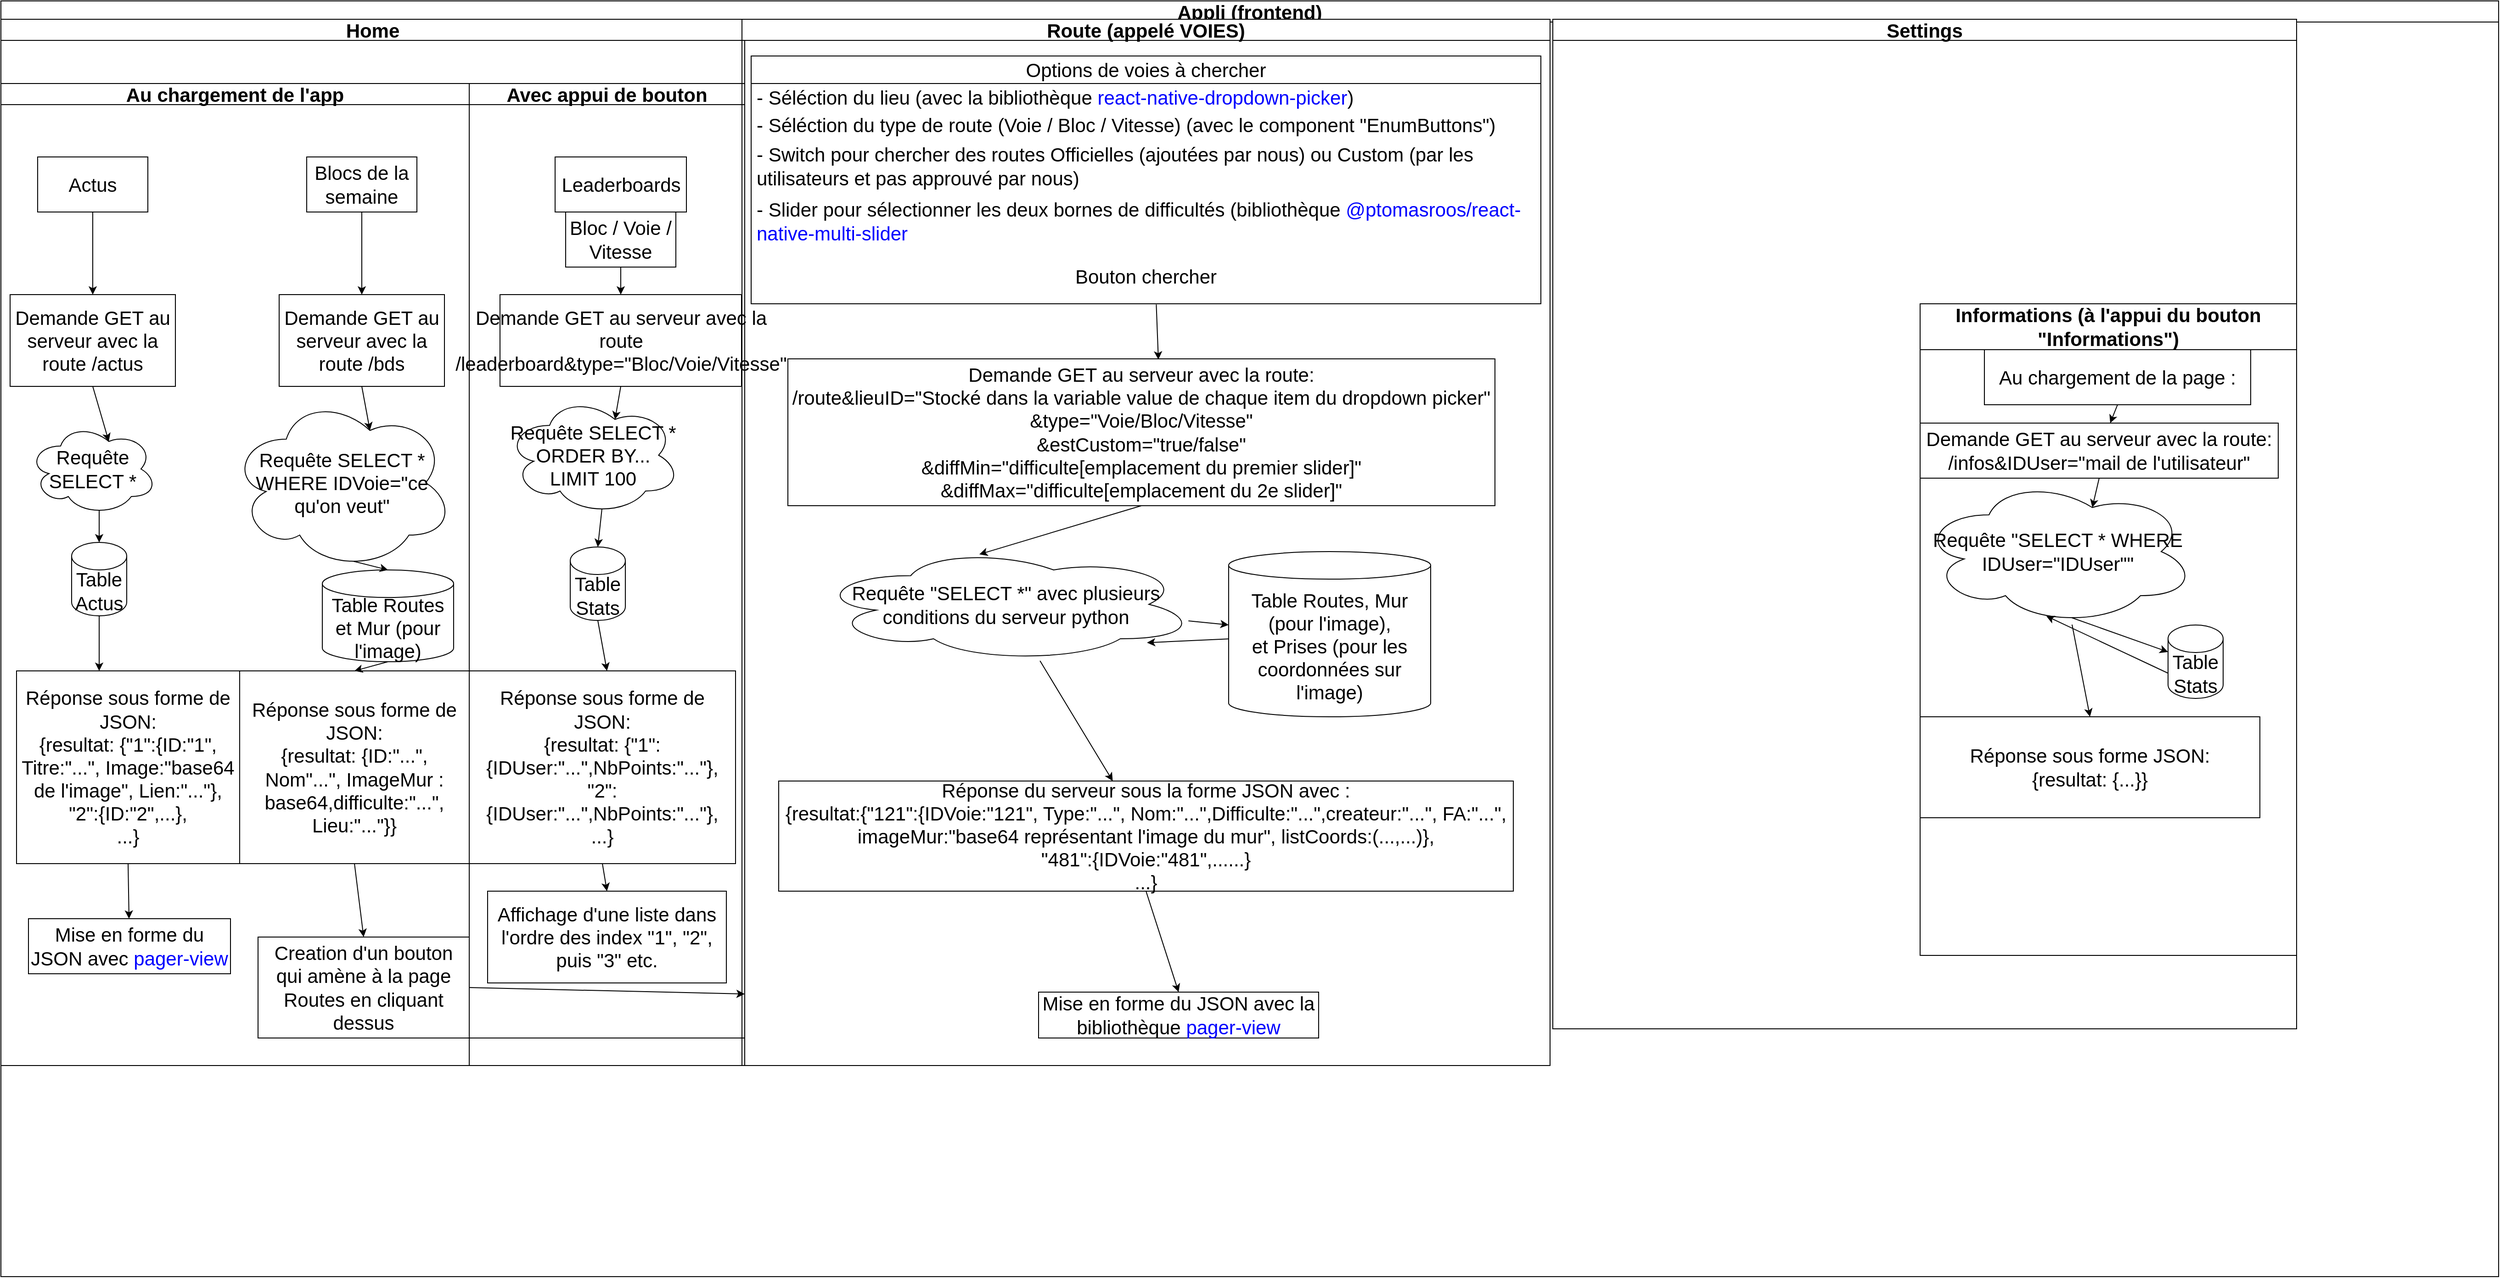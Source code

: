 <mxfile version="20.8.23" type="device"><diagram id="YV44zqDIwSKsmx7tBffe" name="Page-1"><mxGraphModel dx="1714" dy="2052" grid="1" gridSize="10" guides="1" tooltips="1" connect="1" arrows="1" fold="1" page="1" pageScale="1" pageWidth="827" pageHeight="1169" math="0" shadow="0"><root><mxCell id="0"/><mxCell id="1" parent="0"/><mxCell id="-W42Irgka-soBoOe8_JB-7" value="Appli (frontend)" style="swimlane;whiteSpace=wrap;html=1;fontSize=21;" vertex="1" parent="1"><mxGeometry x="20" y="-50" width="2720" height="1390" as="geometry"/></mxCell><mxCell id="-W42Irgka-soBoOe8_JB-3" value="Leaderboards" style="rounded=0;whiteSpace=wrap;html=1;fontSize=21;" vertex="1" parent="-W42Irgka-soBoOe8_JB-7"><mxGeometry x="603.5" y="170" width="143" height="60" as="geometry"/></mxCell><mxCell id="-W42Irgka-soBoOe8_JB-9" value="Demande GET au serveur avec la route /bds" style="rounded=0;whiteSpace=wrap;html=1;fontSize=21;" vertex="1" parent="-W42Irgka-soBoOe8_JB-7"><mxGeometry x="303" y="320" width="180" height="100" as="geometry"/></mxCell><mxCell id="-W42Irgka-soBoOe8_JB-2" value="Demande GET au serveur avec la route /actus" style="rounded=0;whiteSpace=wrap;html=1;fontSize=21;" vertex="1" parent="-W42Irgka-soBoOe8_JB-7"><mxGeometry x="10" y="320" width="180" height="100" as="geometry"/></mxCell><mxCell id="-W42Irgka-soBoOe8_JB-4" value="Bloc / Voie / Vitesse" style="rounded=0;whiteSpace=wrap;html=1;fontSize=21;" vertex="1" parent="-W42Irgka-soBoOe8_JB-7"><mxGeometry x="615" y="230" width="120" height="60" as="geometry"/></mxCell><mxCell id="-W42Irgka-soBoOe8_JB-6" value="Demande GET au serveur avec la route /leaderboard&amp;amp;type=&quot;Bloc/Voie/Vitesse&quot;" style="rounded=0;whiteSpace=wrap;html=1;fontSize=21;" vertex="1" parent="-W42Irgka-soBoOe8_JB-7"><mxGeometry x="543.5" y="320" width="263" height="100" as="geometry"/></mxCell><mxCell id="-W42Irgka-soBoOe8_JB-10" value="Au chargement de l'app" style="swimlane;whiteSpace=wrap;html=1;fontSize=21;" vertex="1" parent="-W42Irgka-soBoOe8_JB-7"><mxGeometry y="90" width="510" height="1070" as="geometry"/></mxCell><mxCell id="-W42Irgka-soBoOe8_JB-11" value="Avec appui de bouton" style="swimlane;whiteSpace=wrap;html=1;fontSize=21;" vertex="1" parent="-W42Irgka-soBoOe8_JB-7"><mxGeometry x="510" y="90" width="300" height="1040" as="geometry"/></mxCell><mxCell id="-W42Irgka-soBoOe8_JB-25" value="" style="endArrow=classic;html=1;rounded=0;fontSize=21;fontColor=#000000;exitX=0.5;exitY=1;exitDx=0;exitDy=0;entryX=0.5;entryY=0;entryDx=0;entryDy=0;" edge="1" parent="-W42Irgka-soBoOe8_JB-7" source="-W42Irgka-soBoOe8_JB-4" target="-W42Irgka-soBoOe8_JB-6"><mxGeometry width="50" height="50" relative="1" as="geometry"><mxPoint x="500" y="350" as="sourcePoint"/><mxPoint x="550" y="300" as="targetPoint"/></mxGeometry></mxCell><mxCell id="-W42Irgka-soBoOe8_JB-36" value="Settings" style="swimlane;whiteSpace=wrap;html=1;fontSize=21;" vertex="1" parent="-W42Irgka-soBoOe8_JB-7"><mxGeometry x="1690" y="20" width="810" height="1100" as="geometry"/></mxCell><mxCell id="-W42Irgka-soBoOe8_JB-39" value="Informations (à l'appui du bouton &quot;Informations&quot;)" style="swimlane;whiteSpace=wrap;html=1;fontSize=21;startSize=50;" vertex="1" parent="-W42Irgka-soBoOe8_JB-36"><mxGeometry x="400" y="310" width="410" height="710" as="geometry"/></mxCell><mxCell id="-W42Irgka-soBoOe8_JB-42" value="&lt;font color=&quot;#000000&quot;&gt;Au chargement de la page : &lt;br&gt;&lt;/font&gt;" style="rounded=0;whiteSpace=wrap;html=1;fontSize=21;fontColor=#0000FF;" vertex="1" parent="-W42Irgka-soBoOe8_JB-39"><mxGeometry x="70" y="50" width="290" height="60" as="geometry"/></mxCell><mxCell id="-W42Irgka-soBoOe8_JB-43" value="&lt;div&gt;Demande GET au serveur avec la route:&lt;/div&gt;/infos&amp;amp;IDUser=&quot;mail de l'utilisateur&quot;" style="rounded=0;whiteSpace=wrap;html=1;fontSize=21;fontColor=#000000;" vertex="1" parent="-W42Irgka-soBoOe8_JB-39"><mxGeometry y="130" width="390" height="60" as="geometry"/></mxCell><mxCell id="-W42Irgka-soBoOe8_JB-69" value="" style="endArrow=classic;html=1;rounded=0;fontSize=21;fontColor=#000000;exitX=0.5;exitY=1;exitDx=0;exitDy=0;" edge="1" parent="-W42Irgka-soBoOe8_JB-39" source="-W42Irgka-soBoOe8_JB-42" target="-W42Irgka-soBoOe8_JB-43"><mxGeometry width="50" height="50" relative="1" as="geometry"><mxPoint y="90" as="sourcePoint"/><mxPoint x="50" y="40" as="targetPoint"/></mxGeometry></mxCell><mxCell id="-W42Irgka-soBoOe8_JB-70" value="Requête &quot;SELECT * WHERE IDUser=&quot;IDUser&quot;&quot;" style="ellipse;shape=cloud;whiteSpace=wrap;html=1;fontSize=21;fontColor=#000000;" vertex="1" parent="-W42Irgka-soBoOe8_JB-39"><mxGeometry y="190" width="300" height="160" as="geometry"/></mxCell><mxCell id="-W42Irgka-soBoOe8_JB-71" value="Table Stats" style="shape=cylinder3;whiteSpace=wrap;html=1;boundedLbl=1;backgroundOutline=1;size=15;fontSize=21;fontColor=#000000;" vertex="1" parent="-W42Irgka-soBoOe8_JB-39"><mxGeometry x="270" y="350" width="60" height="80" as="geometry"/></mxCell><mxCell id="-W42Irgka-soBoOe8_JB-72" value="" style="endArrow=classic;html=1;rounded=0;fontSize=21;fontColor=#000000;exitX=0.5;exitY=1;exitDx=0;exitDy=0;entryX=0.625;entryY=0.2;entryDx=0;entryDy=0;entryPerimeter=0;" edge="1" parent="-W42Irgka-soBoOe8_JB-39" source="-W42Irgka-soBoOe8_JB-43" target="-W42Irgka-soBoOe8_JB-70"><mxGeometry width="50" height="50" relative="1" as="geometry"><mxPoint y="410" as="sourcePoint"/><mxPoint x="50" y="360" as="targetPoint"/></mxGeometry></mxCell><mxCell id="-W42Irgka-soBoOe8_JB-73" value="" style="endArrow=classic;html=1;rounded=0;fontSize=21;fontColor=#000000;exitX=0.55;exitY=0.95;exitDx=0;exitDy=0;exitPerimeter=0;" edge="1" parent="-W42Irgka-soBoOe8_JB-39" source="-W42Irgka-soBoOe8_JB-70" target="-W42Irgka-soBoOe8_JB-71"><mxGeometry width="50" height="50" relative="1" as="geometry"><mxPoint y="410" as="sourcePoint"/><mxPoint x="50" y="360" as="targetPoint"/></mxGeometry></mxCell><mxCell id="-W42Irgka-soBoOe8_JB-74" value="" style="endArrow=classic;html=1;rounded=0;fontSize=21;fontColor=#000000;exitX=0;exitY=0;exitDx=0;exitDy=52.5;exitPerimeter=0;entryX=0.458;entryY=0.939;entryDx=0;entryDy=0;entryPerimeter=0;" edge="1" parent="-W42Irgka-soBoOe8_JB-39" source="-W42Irgka-soBoOe8_JB-71" target="-W42Irgka-soBoOe8_JB-70"><mxGeometry width="50" height="50" relative="1" as="geometry"><mxPoint y="410" as="sourcePoint"/><mxPoint x="50" y="360" as="targetPoint"/></mxGeometry></mxCell><mxCell id="-W42Irgka-soBoOe8_JB-76" value="&lt;div&gt;Réponse sous forme JSON: &lt;br&gt;&lt;/div&gt;&lt;div&gt;{resultat: {...}}&lt;br&gt;&lt;/div&gt;" style="rounded=0;whiteSpace=wrap;html=1;fontSize=21;fontColor=#000000;" vertex="1" parent="-W42Irgka-soBoOe8_JB-39"><mxGeometry y="450" width="370" height="110" as="geometry"/></mxCell><mxCell id="-W42Irgka-soBoOe8_JB-75" value="" style="endArrow=classic;html=1;rounded=0;fontSize=21;fontColor=#000000;entryX=0.5;entryY=0;entryDx=0;entryDy=0;" edge="1" parent="-W42Irgka-soBoOe8_JB-39" source="-W42Irgka-soBoOe8_JB-70" target="-W42Irgka-soBoOe8_JB-76"><mxGeometry width="50" height="50" relative="1" as="geometry"><mxPoint y="410" as="sourcePoint"/><mxPoint x="160" y="450" as="targetPoint"/></mxGeometry></mxCell><mxCell id="-W42Irgka-soBoOe8_JB-12" value="Home" style="swimlane;whiteSpace=wrap;html=1;fontSize=21;" vertex="1" parent="1"><mxGeometry x="20" y="-30" width="810" height="1140" as="geometry"/></mxCell><mxCell id="-W42Irgka-soBoOe8_JB-1" value="Actus" style="rounded=0;whiteSpace=wrap;html=1;fontSize=21;" vertex="1" parent="-W42Irgka-soBoOe8_JB-12"><mxGeometry x="40" y="150" width="120" height="60" as="geometry"/></mxCell><mxCell id="-W42Irgka-soBoOe8_JB-8" value="Blocs de la semaine" style="rounded=0;whiteSpace=wrap;html=1;fontSize=21;" vertex="1" parent="-W42Irgka-soBoOe8_JB-12"><mxGeometry x="333" y="150" width="120" height="60" as="geometry"/></mxCell><mxCell id="-W42Irgka-soBoOe8_JB-44" value="Requête SELECT *" style="ellipse;shape=cloud;whiteSpace=wrap;html=1;fontSize=21;fontColor=#000000;" vertex="1" parent="-W42Irgka-soBoOe8_JB-12"><mxGeometry x="30" y="440" width="140" height="100" as="geometry"/></mxCell><mxCell id="-W42Irgka-soBoOe8_JB-46" value="Table Actus" style="shape=cylinder3;whiteSpace=wrap;html=1;boundedLbl=1;backgroundOutline=1;size=15;fontSize=21;fontColor=#000000;" vertex="1" parent="-W42Irgka-soBoOe8_JB-12"><mxGeometry x="77" y="570" width="60" height="80" as="geometry"/></mxCell><mxCell id="-W42Irgka-soBoOe8_JB-45" value="" style="endArrow=classic;html=1;rounded=0;fontSize=21;fontColor=#000000;exitX=0.55;exitY=0.95;exitDx=0;exitDy=0;exitPerimeter=0;" edge="1" parent="-W42Irgka-soBoOe8_JB-12" source="-W42Irgka-soBoOe8_JB-44" target="-W42Irgka-soBoOe8_JB-46"><mxGeometry width="50" height="50" relative="1" as="geometry"><mxPoint x="110" y="430" as="sourcePoint"/><mxPoint x="107" y="560" as="targetPoint"/></mxGeometry></mxCell><mxCell id="-W42Irgka-soBoOe8_JB-48" value="&lt;div&gt;Réponse sous forme de JSON:&lt;/div&gt;&lt;div&gt;{resultat: {&quot;1&quot;:{ID:&quot;1&quot;, Titre:&quot;...&quot;, Image:&quot;base64 de l'image&quot;, Lien:&quot;...&quot;},&lt;/div&gt;&lt;div&gt;&quot;2&quot;:{ID:&quot;2&quot;,...},&lt;/div&gt;&lt;div&gt;...}&lt;br&gt;&lt;/div&gt;" style="rounded=0;whiteSpace=wrap;html=1;fontSize=21;fontColor=#000000;" vertex="1" parent="-W42Irgka-soBoOe8_JB-12"><mxGeometry x="17" y="710" width="243" height="210" as="geometry"/></mxCell><mxCell id="-W42Irgka-soBoOe8_JB-50" value="Mise en forme du JSON avec&lt;font color=&quot;#0000FF&quot;&gt; pager-view&lt;/font&gt;" style="rounded=0;whiteSpace=wrap;html=1;fontSize=21;fontColor=#000000;" vertex="1" parent="-W42Irgka-soBoOe8_JB-12"><mxGeometry x="30" y="980" width="220" height="60" as="geometry"/></mxCell><mxCell id="-W42Irgka-soBoOe8_JB-49" value="" style="endArrow=classic;html=1;rounded=0;fontSize=21;fontColor=#000000;exitX=0.5;exitY=1;exitDx=0;exitDy=0;" edge="1" parent="-W42Irgka-soBoOe8_JB-12" source="-W42Irgka-soBoOe8_JB-48" target="-W42Irgka-soBoOe8_JB-50"><mxGeometry width="50" height="50" relative="1" as="geometry"><mxPoint x="320" y="890" as="sourcePoint"/><mxPoint x="140" y="980" as="targetPoint"/></mxGeometry></mxCell><mxCell id="-W42Irgka-soBoOe8_JB-52" value="Requête SELECT * WHERE IDVoie=&quot;ce qu'on veut&quot;" style="ellipse;shape=cloud;whiteSpace=wrap;html=1;fontSize=21;fontColor=#000000;" vertex="1" parent="-W42Irgka-soBoOe8_JB-12"><mxGeometry x="250" y="410" width="243" height="190" as="geometry"/></mxCell><mxCell id="-W42Irgka-soBoOe8_JB-53" value="&lt;font color=&quot;#000000&quot;&gt;Table Routes et Mur (pour l'image)&lt;br&gt;&lt;/font&gt;" style="shape=cylinder3;whiteSpace=wrap;html=1;boundedLbl=1;backgroundOutline=1;size=15;fontSize=21;fontColor=#0000FF;" vertex="1" parent="-W42Irgka-soBoOe8_JB-12"><mxGeometry x="350" y="600" width="143" height="100" as="geometry"/></mxCell><mxCell id="-W42Irgka-soBoOe8_JB-54" value="&lt;div&gt;Réponse sous forme de JSON:&lt;/div&gt;{resultat: {ID:&quot;...&quot;, Nom&quot;...&quot;, ImageMur : base64,difficulte:&quot;...&quot;, Lieu:&quot;...&quot;}}" style="rounded=0;whiteSpace=wrap;html=1;fontSize=21;fontColor=#000000;" vertex="1" parent="-W42Irgka-soBoOe8_JB-12"><mxGeometry x="260" y="710" width="250" height="210" as="geometry"/></mxCell><mxCell id="-W42Irgka-soBoOe8_JB-55" value="Creation d'un bouton qui amène à la page Routes en cliquant dessus" style="rounded=0;whiteSpace=wrap;html=1;fontSize=21;fontColor=#000000;" vertex="1" parent="-W42Irgka-soBoOe8_JB-12"><mxGeometry x="280" y="1000" width="230" height="110" as="geometry"/></mxCell><mxCell id="-W42Irgka-soBoOe8_JB-56" value="" style="endArrow=classic;html=1;rounded=0;fontSize=21;fontColor=#000000;exitX=0.5;exitY=1;exitDx=0;exitDy=0;entryX=0.5;entryY=0;entryDx=0;entryDy=0;" edge="1" parent="-W42Irgka-soBoOe8_JB-12" source="-W42Irgka-soBoOe8_JB-54" target="-W42Irgka-soBoOe8_JB-55"><mxGeometry width="50" height="50" relative="1" as="geometry"><mxPoint x="450" y="820" as="sourcePoint"/><mxPoint x="500" y="770" as="targetPoint"/></mxGeometry></mxCell><mxCell id="-W42Irgka-soBoOe8_JB-59" value="" style="endArrow=classic;html=1;rounded=0;fontSize=21;fontColor=#000000;exitX=0.55;exitY=0.95;exitDx=0;exitDy=0;exitPerimeter=0;entryX=0.5;entryY=0;entryDx=0;entryDy=0;entryPerimeter=0;" edge="1" parent="-W42Irgka-soBoOe8_JB-12" source="-W42Irgka-soBoOe8_JB-52" target="-W42Irgka-soBoOe8_JB-53"><mxGeometry width="50" height="50" relative="1" as="geometry"><mxPoint x="410" y="700" as="sourcePoint"/><mxPoint x="460" y="650" as="targetPoint"/></mxGeometry></mxCell><mxCell id="-W42Irgka-soBoOe8_JB-60" value="" style="endArrow=classic;html=1;rounded=0;fontSize=21;fontColor=#000000;exitX=0.5;exitY=1;exitDx=0;exitDy=0;exitPerimeter=0;entryX=0.5;entryY=0;entryDx=0;entryDy=0;" edge="1" parent="-W42Irgka-soBoOe8_JB-12" source="-W42Irgka-soBoOe8_JB-53" target="-W42Irgka-soBoOe8_JB-54"><mxGeometry width="50" height="50" relative="1" as="geometry"><mxPoint x="410" y="700" as="sourcePoint"/><mxPoint x="460" y="650" as="targetPoint"/></mxGeometry></mxCell><mxCell id="-W42Irgka-soBoOe8_JB-61" value="&lt;div&gt;Requête SELECT * ORDER BY...&lt;/div&gt;&lt;div&gt;LIMIT 100&lt;br&gt;&lt;/div&gt;" style="ellipse;shape=cloud;whiteSpace=wrap;html=1;fontSize=21;fontColor=#000000;" vertex="1" parent="-W42Irgka-soBoOe8_JB-12"><mxGeometry x="550" y="410" width="190" height="130" as="geometry"/></mxCell><mxCell id="-W42Irgka-soBoOe8_JB-63" value="Table Stats" style="shape=cylinder3;whiteSpace=wrap;html=1;boundedLbl=1;backgroundOutline=1;size=15;fontSize=21;fontColor=#000000;" vertex="1" parent="-W42Irgka-soBoOe8_JB-12"><mxGeometry x="620" y="575" width="60" height="80" as="geometry"/></mxCell><mxCell id="-W42Irgka-soBoOe8_JB-64" value="" style="endArrow=classic;html=1;rounded=0;fontSize=21;fontColor=#000000;exitX=0.55;exitY=0.95;exitDx=0;exitDy=0;exitPerimeter=0;entryX=0.5;entryY=0;entryDx=0;entryDy=0;entryPerimeter=0;" edge="1" parent="-W42Irgka-soBoOe8_JB-12" source="-W42Irgka-soBoOe8_JB-61" target="-W42Irgka-soBoOe8_JB-63"><mxGeometry width="50" height="50" relative="1" as="geometry"><mxPoint x="460" y="480" as="sourcePoint"/><mxPoint x="510" y="430" as="targetPoint"/></mxGeometry></mxCell><mxCell id="-W42Irgka-soBoOe8_JB-66" value="&lt;div&gt;Réponse sous forme de JSON:&lt;/div&gt;&lt;div&gt;{resultat: {&quot;1&quot;: {IDUser:&quot;...&quot;,NbPoints:&quot;...&quot;},&lt;/div&gt;&lt;div&gt;&quot;2&quot;: {IDUser:&quot;...&quot;,NbPoints:&quot;...&quot;},&lt;/div&gt;&lt;div&gt;...}&lt;br&gt;&lt;/div&gt;" style="rounded=0;whiteSpace=wrap;html=1;fontSize=21;fontColor=#000000;" vertex="1" parent="-W42Irgka-soBoOe8_JB-12"><mxGeometry x="510" y="710" width="290" height="210" as="geometry"/></mxCell><mxCell id="-W42Irgka-soBoOe8_JB-67" value="Affichage d'une liste dans l'ordre des index &quot;1&quot;, &quot;2&quot;, puis &quot;3&quot; etc." style="rounded=0;whiteSpace=wrap;html=1;fontSize=21;fontColor=#000000;" vertex="1" parent="-W42Irgka-soBoOe8_JB-12"><mxGeometry x="530" y="950" width="260" height="100" as="geometry"/></mxCell><mxCell id="-W42Irgka-soBoOe8_JB-68" value="" style="endArrow=classic;html=1;rounded=0;fontSize=21;fontColor=#000000;exitX=0.5;exitY=1;exitDx=0;exitDy=0;entryX=0.5;entryY=0;entryDx=0;entryDy=0;" edge="1" parent="-W42Irgka-soBoOe8_JB-12" source="-W42Irgka-soBoOe8_JB-66" target="-W42Irgka-soBoOe8_JB-67"><mxGeometry width="50" height="50" relative="1" as="geometry"><mxPoint x="460" y="820" as="sourcePoint"/><mxPoint x="510" y="770" as="targetPoint"/></mxGeometry></mxCell><mxCell id="-W42Irgka-soBoOe8_JB-13" value="Route (appelé VOIES)" style="swimlane;whiteSpace=wrap;html=1;fontSize=21;startSize=23;" vertex="1" parent="1"><mxGeometry x="827" y="-30" width="880" height="1140" as="geometry"/></mxCell><mxCell id="-W42Irgka-soBoOe8_JB-15" value="Options de voies à chercher" style="swimlane;fontStyle=0;childLayout=stackLayout;horizontal=1;startSize=30;horizontalStack=0;resizeParent=1;resizeParentMax=0;resizeLast=0;collapsible=1;marginBottom=0;whiteSpace=wrap;html=1;fontSize=21;" vertex="1" parent="-W42Irgka-soBoOe8_JB-13"><mxGeometry x="10" y="40" width="860" height="270" as="geometry"/></mxCell><mxCell id="-W42Irgka-soBoOe8_JB-16" value="- Séléction du lieu (avec la bibliothèque &lt;font color=&quot;#0000ff&quot;&gt;react-native-dropdown-picker&lt;/font&gt;)" style="text;strokeColor=none;fillColor=none;align=left;verticalAlign=middle;spacingLeft=4;spacingRight=4;overflow=hidden;points=[[0,0.5],[1,0.5]];portConstraint=eastwest;rotatable=0;whiteSpace=wrap;html=1;fontSize=21;" vertex="1" parent="-W42Irgka-soBoOe8_JB-15"><mxGeometry y="30" width="860" height="30" as="geometry"/></mxCell><mxCell id="-W42Irgka-soBoOe8_JB-17" value="- Séléction du type de route (Voie / Bloc / Vitesse) (avec le component &quot;EnumButtons&quot;)" style="text;strokeColor=none;fillColor=none;align=left;verticalAlign=middle;spacingLeft=4;spacingRight=4;overflow=hidden;points=[[0,0.5],[1,0.5]];portConstraint=eastwest;rotatable=0;whiteSpace=wrap;html=1;fontSize=21;" vertex="1" parent="-W42Irgka-soBoOe8_JB-15"><mxGeometry y="60" width="860" height="30" as="geometry"/></mxCell><mxCell id="-W42Irgka-soBoOe8_JB-18" value="- Switch pour chercher des routes Officielles (ajoutées par nous) ou Custom (par les utilisateurs et pas approuvé par nous)" style="text;strokeColor=none;fillColor=none;align=left;verticalAlign=middle;spacingLeft=4;spacingRight=4;overflow=hidden;points=[[0,0.5],[1,0.5]];portConstraint=eastwest;rotatable=0;whiteSpace=wrap;html=1;fontSize=21;" vertex="1" parent="-W42Irgka-soBoOe8_JB-15"><mxGeometry y="90" width="860" height="60" as="geometry"/></mxCell><mxCell id="-W42Irgka-soBoOe8_JB-19" value="- Slider pour sélectionner les deux bornes de difficultés (bibliothèque&lt;font color=&quot;#0000ff&quot;&gt; @ptomasroos/react-native-multi-slider&lt;/font&gt;" style="text;strokeColor=none;fillColor=none;align=left;verticalAlign=middle;spacingLeft=4;spacingRight=4;overflow=hidden;points=[[0,0.5],[1,0.5]];portConstraint=eastwest;rotatable=0;whiteSpace=wrap;html=1;fontSize=21;" vertex="1" parent="-W42Irgka-soBoOe8_JB-15"><mxGeometry y="150" width="860" height="60" as="geometry"/></mxCell><mxCell id="-W42Irgka-soBoOe8_JB-21" value="&lt;div align=&quot;center&quot;&gt;Bouton chercher&lt;br&gt;&lt;/div&gt;" style="text;strokeColor=none;fillColor=none;align=center;verticalAlign=middle;spacingLeft=4;spacingRight=4;overflow=hidden;points=[[0,0.5],[1,0.5]];portConstraint=eastwest;rotatable=0;whiteSpace=wrap;html=1;fontSize=21;" vertex="1" parent="-W42Irgka-soBoOe8_JB-15"><mxGeometry y="210" width="860" height="60" as="geometry"/></mxCell><mxCell id="-W42Irgka-soBoOe8_JB-22" value="&lt;div&gt;Demande GET au serveur avec la route:&lt;/div&gt;&lt;div&gt;/route&amp;amp;lieuID=&quot;Stocké dans la variable value de chaque item du dropdown picker&quot;&lt;br&gt;&lt;/div&gt;&lt;div&gt;&amp;amp;type=&quot;Voie/Bloc/Vitesse&quot;&lt;/div&gt;&lt;div&gt;&amp;amp;estCustom=&quot;true/false&quot;&lt;/div&gt;&lt;div&gt;&amp;amp;diffMin=&quot;difficulte[emplacement du premier slider]&quot;&lt;br&gt;&lt;/div&gt;&lt;div&gt;&amp;amp;diffMax=&quot;difficulte[emplacement du 2e slider]&quot;&lt;/div&gt;" style="rounded=0;whiteSpace=wrap;html=1;fontSize=21;fontColor=#000000;" vertex="1" parent="-W42Irgka-soBoOe8_JB-13"><mxGeometry x="50" y="370" width="770" height="160" as="geometry"/></mxCell><mxCell id="-W42Irgka-soBoOe8_JB-26" value="" style="endArrow=classic;html=1;rounded=0;fontSize=21;fontColor=#000000;entryX=0.524;entryY=0.005;entryDx=0;entryDy=0;entryPerimeter=0;exitX=0.513;exitY=1.013;exitDx=0;exitDy=0;exitPerimeter=0;" edge="1" parent="-W42Irgka-soBoOe8_JB-13" source="-W42Irgka-soBoOe8_JB-21" target="-W42Irgka-soBoOe8_JB-22"><mxGeometry width="50" height="50" relative="1" as="geometry"><mxPoint x="490" y="340" as="sourcePoint"/><mxPoint x="430" y="280" as="targetPoint"/></mxGeometry></mxCell><mxCell id="-W42Irgka-soBoOe8_JB-28" value="&lt;div&gt;Réponse du serveur sous la forme JSON avec :&lt;/div&gt;&lt;div&gt;{resultat:{&quot;121&quot;:{IDVoie:&quot;121&quot;, Type:&quot;...&quot;, Nom:&quot;...&quot;,Difficulte:&quot;...&quot;,createur:&quot;...&quot;, FA:&quot;...&quot;, imageMur:&quot;base64 représentant l'image du mur&quot;, listCoords:(...,...)},&lt;/div&gt;&lt;div&gt;&quot;481&quot;:{IDVoie:&quot;481&quot;,......}&lt;br&gt;&lt;/div&gt;...}" style="rounded=0;whiteSpace=wrap;html=1;fontSize=21;fontColor=#000000;" vertex="1" parent="-W42Irgka-soBoOe8_JB-13"><mxGeometry x="40" y="830" width="800" height="120" as="geometry"/></mxCell><mxCell id="-W42Irgka-soBoOe8_JB-29" value="Requête &quot;SELECT *&quot; avec plusieurs conditions du serveur python" style="ellipse;shape=cloud;whiteSpace=wrap;html=1;fontSize=21;fontColor=#000000;" vertex="1" parent="-W42Irgka-soBoOe8_JB-13"><mxGeometry x="80" y="575" width="415" height="125" as="geometry"/></mxCell><mxCell id="-W42Irgka-soBoOe8_JB-27" value="" style="endArrow=classic;html=1;rounded=0;fontSize=21;fontColor=#000000;exitX=0.5;exitY=1;exitDx=0;exitDy=0;entryX=0.43;entryY=0.064;entryDx=0;entryDy=0;entryPerimeter=0;" edge="1" parent="-W42Irgka-soBoOe8_JB-13" source="-W42Irgka-soBoOe8_JB-22" target="-W42Irgka-soBoOe8_JB-29"><mxGeometry width="50" height="50" relative="1" as="geometry"><mxPoint x="380" y="430" as="sourcePoint"/><mxPoint x="435" y="580" as="targetPoint"/></mxGeometry></mxCell><mxCell id="-W42Irgka-soBoOe8_JB-30" value="&lt;div&gt;Table Routes, Mur (pour l'image),&lt;/div&gt;&lt;div&gt;et Prises (pour les coordonnées sur l'image)&lt;br&gt;&lt;/div&gt;" style="shape=cylinder3;whiteSpace=wrap;html=1;boundedLbl=1;backgroundOutline=1;size=15;fontSize=21;fontColor=#000000;" vertex="1" parent="-W42Irgka-soBoOe8_JB-13"><mxGeometry x="530" y="580" width="220" height="180" as="geometry"/></mxCell><mxCell id="-W42Irgka-soBoOe8_JB-31" value="" style="endArrow=classic;html=1;rounded=0;fontSize=21;fontColor=#000000;" edge="1" parent="-W42Irgka-soBoOe8_JB-13" source="-W42Irgka-soBoOe8_JB-29" target="-W42Irgka-soBoOe8_JB-30"><mxGeometry width="50" height="50" relative="1" as="geometry"><mxPoint x="363" y="670" as="sourcePoint"/><mxPoint x="503" y="700" as="targetPoint"/></mxGeometry></mxCell><mxCell id="-W42Irgka-soBoOe8_JB-32" value="" style="endArrow=classic;html=1;rounded=0;fontSize=21;fontColor=#000000;entryX=0.87;entryY=0.834;entryDx=0;entryDy=0;entryPerimeter=0;" edge="1" parent="-W42Irgka-soBoOe8_JB-13" source="-W42Irgka-soBoOe8_JB-30" target="-W42Irgka-soBoOe8_JB-29"><mxGeometry width="50" height="50" relative="1" as="geometry"><mxPoint x="363" y="670" as="sourcePoint"/><mxPoint x="413" y="620" as="targetPoint"/></mxGeometry></mxCell><mxCell id="-W42Irgka-soBoOe8_JB-33" value="" style="endArrow=classic;html=1;rounded=0;fontSize=21;fontColor=#000000;" edge="1" parent="-W42Irgka-soBoOe8_JB-13" source="-W42Irgka-soBoOe8_JB-29" target="-W42Irgka-soBoOe8_JB-28"><mxGeometry width="50" height="50" relative="1" as="geometry"><mxPoint x="363" y="790" as="sourcePoint"/><mxPoint x="413" y="740" as="targetPoint"/></mxGeometry></mxCell><mxCell id="-W42Irgka-soBoOe8_JB-34" value="Mise en forme du JSON avec la bibliothèque &lt;font color=&quot;#0000FF&quot;&gt;pager-view&lt;/font&gt;" style="rounded=0;whiteSpace=wrap;html=1;fontSize=21;fontColor=#000000;" vertex="1" parent="-W42Irgka-soBoOe8_JB-13"><mxGeometry x="323" y="1060" width="305" height="50" as="geometry"/></mxCell><mxCell id="-W42Irgka-soBoOe8_JB-35" value="" style="endArrow=classic;html=1;rounded=0;fontSize=21;fontColor=#000000;exitX=0.5;exitY=1;exitDx=0;exitDy=0;entryX=0.5;entryY=0;entryDx=0;entryDy=0;" edge="1" parent="-W42Irgka-soBoOe8_JB-13" source="-W42Irgka-soBoOe8_JB-28" target="-W42Irgka-soBoOe8_JB-34"><mxGeometry width="50" height="50" relative="1" as="geometry"><mxPoint x="473" y="980" as="sourcePoint"/><mxPoint x="563" y="1030" as="targetPoint"/></mxGeometry></mxCell><mxCell id="-W42Irgka-soBoOe8_JB-23" value="" style="endArrow=classic;html=1;rounded=0;fontSize=21;fontColor=#000000;exitX=0.5;exitY=1;exitDx=0;exitDy=0;entryX=0.5;entryY=0;entryDx=0;entryDy=0;" edge="1" parent="1" source="-W42Irgka-soBoOe8_JB-1" target="-W42Irgka-soBoOe8_JB-2"><mxGeometry width="50" height="50" relative="1" as="geometry"><mxPoint x="520" y="300" as="sourcePoint"/><mxPoint x="570" y="250" as="targetPoint"/></mxGeometry></mxCell><mxCell id="-W42Irgka-soBoOe8_JB-24" value="" style="endArrow=classic;html=1;rounded=0;fontSize=21;fontColor=#000000;exitX=0.5;exitY=1;exitDx=0;exitDy=0;entryX=0.5;entryY=0;entryDx=0;entryDy=0;" edge="1" parent="1" source="-W42Irgka-soBoOe8_JB-8" target="-W42Irgka-soBoOe8_JB-9"><mxGeometry width="50" height="50" relative="1" as="geometry"><mxPoint x="579" y="300" as="sourcePoint"/><mxPoint x="629" y="250" as="targetPoint"/></mxGeometry></mxCell><mxCell id="-W42Irgka-soBoOe8_JB-47" value="" style="endArrow=classic;html=1;rounded=0;fontSize=21;fontColor=#000000;" edge="1" parent="1" source="-W42Irgka-soBoOe8_JB-46"><mxGeometry width="50" height="50" relative="1" as="geometry"><mxPoint x="300" y="610" as="sourcePoint"/><mxPoint x="127" y="680" as="targetPoint"/></mxGeometry></mxCell><mxCell id="-W42Irgka-soBoOe8_JB-51" value="" style="endArrow=classic;html=1;rounded=0;fontSize=21;fontColor=#0000FF;exitX=0.5;exitY=1;exitDx=0;exitDy=0;entryX=0.625;entryY=0.2;entryDx=0;entryDy=0;entryPerimeter=0;" edge="1" parent="1" source="-W42Irgka-soBoOe8_JB-2" target="-W42Irgka-soBoOe8_JB-44"><mxGeometry width="50" height="50" relative="1" as="geometry"><mxPoint x="420" y="500" as="sourcePoint"/><mxPoint x="470" y="450" as="targetPoint"/></mxGeometry></mxCell><mxCell id="-W42Irgka-soBoOe8_JB-57" value="" style="endArrow=classic;html=1;rounded=0;fontSize=21;fontColor=#000000;exitX=1;exitY=0.5;exitDx=0;exitDy=0;" edge="1" parent="1" source="-W42Irgka-soBoOe8_JB-55"><mxGeometry width="50" height="50" relative="1" as="geometry"><mxPoint x="470" y="790" as="sourcePoint"/><mxPoint x="830" y="1032.059" as="targetPoint"/></mxGeometry></mxCell><mxCell id="-W42Irgka-soBoOe8_JB-58" value="" style="endArrow=classic;html=1;rounded=0;fontSize=21;fontColor=#000000;exitX=0.5;exitY=1;exitDx=0;exitDy=0;entryX=0.625;entryY=0.2;entryDx=0;entryDy=0;entryPerimeter=0;" edge="1" parent="1" source="-W42Irgka-soBoOe8_JB-9" target="-W42Irgka-soBoOe8_JB-52"><mxGeometry width="50" height="50" relative="1" as="geometry"><mxPoint x="430" y="670" as="sourcePoint"/><mxPoint x="480" y="620" as="targetPoint"/></mxGeometry></mxCell><mxCell id="-W42Irgka-soBoOe8_JB-62" value="" style="endArrow=classic;html=1;rounded=0;fontSize=21;fontColor=#000000;exitX=0.5;exitY=1;exitDx=0;exitDy=0;entryX=0.625;entryY=0.2;entryDx=0;entryDy=0;entryPerimeter=0;" edge="1" parent="1" source="-W42Irgka-soBoOe8_JB-6" target="-W42Irgka-soBoOe8_JB-61"><mxGeometry width="50" height="50" relative="1" as="geometry"><mxPoint x="480" y="450" as="sourcePoint"/><mxPoint x="530" y="400" as="targetPoint"/></mxGeometry></mxCell><mxCell id="-W42Irgka-soBoOe8_JB-65" value="" style="endArrow=classic;html=1;rounded=0;fontSize=21;fontColor=#000000;exitX=0.5;exitY=1;exitDx=0;exitDy=0;exitPerimeter=0;" edge="1" parent="1" source="-W42Irgka-soBoOe8_JB-63"><mxGeometry width="50" height="50" relative="1" as="geometry"><mxPoint x="480" y="450" as="sourcePoint"/><mxPoint x="680" y="680" as="targetPoint"/></mxGeometry></mxCell></root></mxGraphModel></diagram></mxfile>